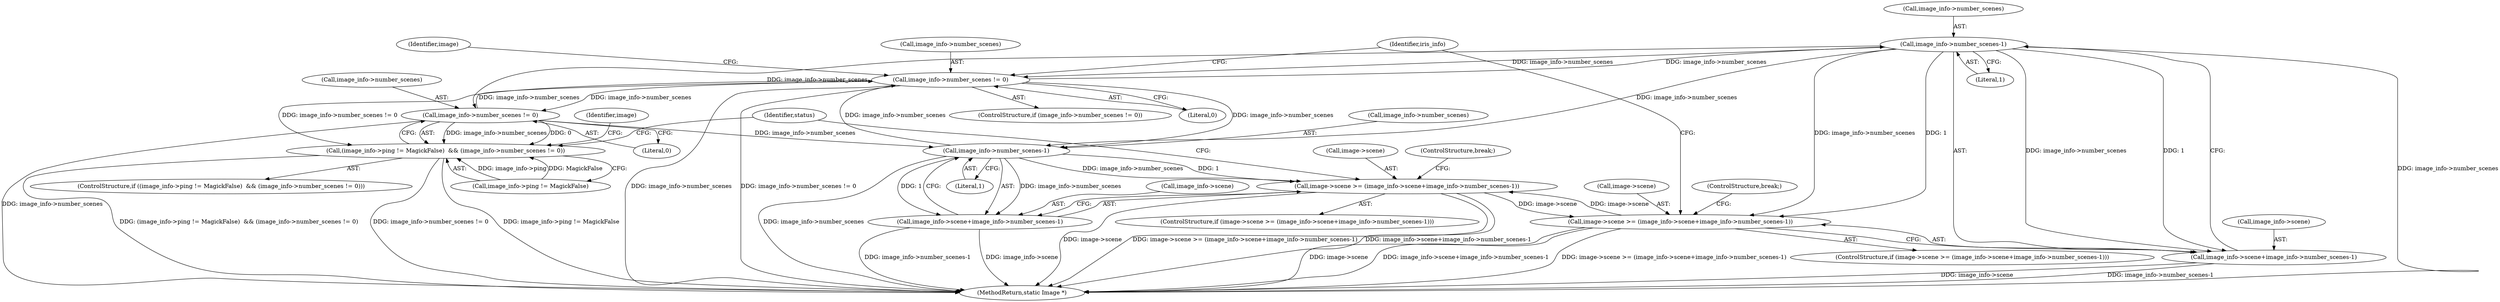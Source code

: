 digraph "0_ImageMagick_f6e9d0d9955e85bdd7540b251cd50d598dacc5e6_57@pointer" {
"1001956" [label="(Call,image_info->number_scenes-1)"];
"1001942" [label="(Call,image_info->number_scenes != 0)"];
"1000485" [label="(Call,image_info->number_scenes-1)"];
"1000471" [label="(Call,image_info->number_scenes != 0)"];
"1001956" [label="(Call,image_info->number_scenes-1)"];
"1000465" [label="(Call,(image_info->ping != MagickFalse)  && (image_info->number_scenes != 0))"];
"1000477" [label="(Call,image->scene >= (image_info->scene+image_info->number_scenes-1))"];
"1001948" [label="(Call,image->scene >= (image_info->scene+image_info->number_scenes-1))"];
"1000481" [label="(Call,image_info->scene+image_info->number_scenes-1)"];
"1001952" [label="(Call,image_info->scene+image_info->number_scenes-1)"];
"1001960" [label="(Literal,1)"];
"1000465" [label="(Call,(image_info->ping != MagickFalse)  && (image_info->number_scenes != 0))"];
"1002024" [label="(MethodReturn,static Image *)"];
"1001952" [label="(Call,image_info->scene+image_info->number_scenes-1)"];
"1001950" [label="(Identifier,image)"];
"1001957" [label="(Call,image_info->number_scenes)"];
"1001956" [label="(Call,image_info->number_scenes-1)"];
"1001941" [label="(ControlStructure,if (image_info->number_scenes != 0))"];
"1000466" [label="(Call,image_info->ping != MagickFalse)"];
"1000472" [label="(Call,image_info->number_scenes)"];
"1001948" [label="(Call,image->scene >= (image_info->scene+image_info->number_scenes-1))"];
"1000478" [label="(Call,image->scene)"];
"1000464" [label="(ControlStructure,if ((image_info->ping != MagickFalse)  && (image_info->number_scenes != 0)))"];
"1001961" [label="(ControlStructure,break;)"];
"1001949" [label="(Call,image->scene)"];
"1001964" [label="(Identifier,iris_info)"];
"1000471" [label="(Call,image_info->number_scenes != 0)"];
"1000475" [label="(Literal,0)"];
"1001942" [label="(Call,image_info->number_scenes != 0)"];
"1000485" [label="(Call,image_info->number_scenes-1)"];
"1000486" [label="(Call,image_info->number_scenes)"];
"1000492" [label="(Identifier,status)"];
"1000479" [label="(Identifier,image)"];
"1000489" [label="(Literal,1)"];
"1001953" [label="(Call,image_info->scene)"];
"1001946" [label="(Literal,0)"];
"1001947" [label="(ControlStructure,if (image->scene >= (image_info->scene+image_info->number_scenes-1)))"];
"1000482" [label="(Call,image_info->scene)"];
"1001943" [label="(Call,image_info->number_scenes)"];
"1000476" [label="(ControlStructure,if (image->scene >= (image_info->scene+image_info->number_scenes-1)))"];
"1000490" [label="(ControlStructure,break;)"];
"1000477" [label="(Call,image->scene >= (image_info->scene+image_info->number_scenes-1))"];
"1000481" [label="(Call,image_info->scene+image_info->number_scenes-1)"];
"1001956" -> "1001952"  [label="AST: "];
"1001956" -> "1001960"  [label="CFG: "];
"1001957" -> "1001956"  [label="AST: "];
"1001960" -> "1001956"  [label="AST: "];
"1001952" -> "1001956"  [label="CFG: "];
"1001956" -> "1002024"  [label="DDG: image_info->number_scenes"];
"1001956" -> "1000471"  [label="DDG: image_info->number_scenes"];
"1001956" -> "1000485"  [label="DDG: image_info->number_scenes"];
"1001956" -> "1001942"  [label="DDG: image_info->number_scenes"];
"1001956" -> "1001948"  [label="DDG: image_info->number_scenes"];
"1001956" -> "1001948"  [label="DDG: 1"];
"1001956" -> "1001952"  [label="DDG: image_info->number_scenes"];
"1001956" -> "1001952"  [label="DDG: 1"];
"1001942" -> "1001956"  [label="DDG: image_info->number_scenes"];
"1001942" -> "1001941"  [label="AST: "];
"1001942" -> "1001946"  [label="CFG: "];
"1001943" -> "1001942"  [label="AST: "];
"1001946" -> "1001942"  [label="AST: "];
"1001950" -> "1001942"  [label="CFG: "];
"1001964" -> "1001942"  [label="CFG: "];
"1001942" -> "1002024"  [label="DDG: image_info->number_scenes"];
"1001942" -> "1002024"  [label="DDG: image_info->number_scenes != 0"];
"1001942" -> "1000465"  [label="DDG: image_info->number_scenes != 0"];
"1001942" -> "1000471"  [label="DDG: image_info->number_scenes"];
"1001942" -> "1000485"  [label="DDG: image_info->number_scenes"];
"1000485" -> "1001942"  [label="DDG: image_info->number_scenes"];
"1000471" -> "1001942"  [label="DDG: image_info->number_scenes"];
"1000485" -> "1000481"  [label="AST: "];
"1000485" -> "1000489"  [label="CFG: "];
"1000486" -> "1000485"  [label="AST: "];
"1000489" -> "1000485"  [label="AST: "];
"1000481" -> "1000485"  [label="CFG: "];
"1000485" -> "1002024"  [label="DDG: image_info->number_scenes"];
"1000485" -> "1000477"  [label="DDG: image_info->number_scenes"];
"1000485" -> "1000477"  [label="DDG: 1"];
"1000485" -> "1000481"  [label="DDG: image_info->number_scenes"];
"1000485" -> "1000481"  [label="DDG: 1"];
"1000471" -> "1000485"  [label="DDG: image_info->number_scenes"];
"1000471" -> "1000465"  [label="AST: "];
"1000471" -> "1000475"  [label="CFG: "];
"1000472" -> "1000471"  [label="AST: "];
"1000475" -> "1000471"  [label="AST: "];
"1000465" -> "1000471"  [label="CFG: "];
"1000471" -> "1002024"  [label="DDG: image_info->number_scenes"];
"1000471" -> "1000465"  [label="DDG: image_info->number_scenes"];
"1000471" -> "1000465"  [label="DDG: 0"];
"1000465" -> "1000464"  [label="AST: "];
"1000465" -> "1000466"  [label="CFG: "];
"1000466" -> "1000465"  [label="AST: "];
"1000479" -> "1000465"  [label="CFG: "];
"1000492" -> "1000465"  [label="CFG: "];
"1000465" -> "1002024"  [label="DDG: (image_info->ping != MagickFalse)  && (image_info->number_scenes != 0)"];
"1000465" -> "1002024"  [label="DDG: image_info->number_scenes != 0"];
"1000465" -> "1002024"  [label="DDG: image_info->ping != MagickFalse"];
"1000466" -> "1000465"  [label="DDG: image_info->ping"];
"1000466" -> "1000465"  [label="DDG: MagickFalse"];
"1000477" -> "1000476"  [label="AST: "];
"1000477" -> "1000481"  [label="CFG: "];
"1000478" -> "1000477"  [label="AST: "];
"1000481" -> "1000477"  [label="AST: "];
"1000490" -> "1000477"  [label="CFG: "];
"1000492" -> "1000477"  [label="CFG: "];
"1000477" -> "1002024"  [label="DDG: image->scene >= (image_info->scene+image_info->number_scenes-1)"];
"1000477" -> "1002024"  [label="DDG: image_info->scene+image_info->number_scenes-1"];
"1000477" -> "1002024"  [label="DDG: image->scene"];
"1001948" -> "1000477"  [label="DDG: image->scene"];
"1000477" -> "1001948"  [label="DDG: image->scene"];
"1001948" -> "1001947"  [label="AST: "];
"1001948" -> "1001952"  [label="CFG: "];
"1001949" -> "1001948"  [label="AST: "];
"1001952" -> "1001948"  [label="AST: "];
"1001961" -> "1001948"  [label="CFG: "];
"1001964" -> "1001948"  [label="CFG: "];
"1001948" -> "1002024"  [label="DDG: image->scene"];
"1001948" -> "1002024"  [label="DDG: image_info->scene+image_info->number_scenes-1"];
"1001948" -> "1002024"  [label="DDG: image->scene >= (image_info->scene+image_info->number_scenes-1)"];
"1000482" -> "1000481"  [label="AST: "];
"1000481" -> "1002024"  [label="DDG: image_info->number_scenes-1"];
"1000481" -> "1002024"  [label="DDG: image_info->scene"];
"1001953" -> "1001952"  [label="AST: "];
"1001952" -> "1002024"  [label="DDG: image_info->scene"];
"1001952" -> "1002024"  [label="DDG: image_info->number_scenes-1"];
}
